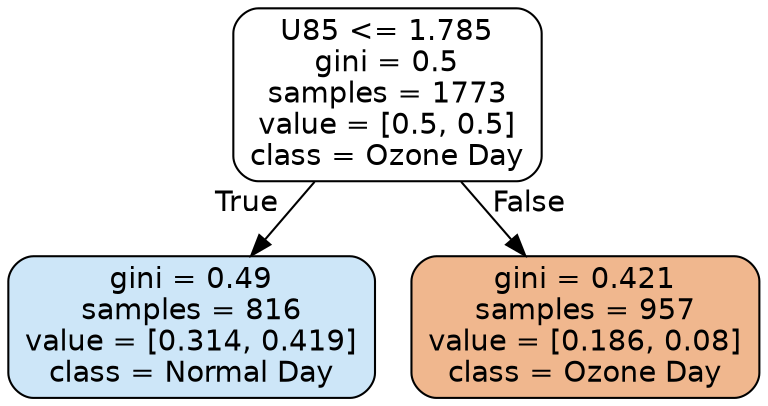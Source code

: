 digraph Tree {
node [shape=box, style="filled, rounded", color="black", fontname=helvetica] ;
edge [fontname=helvetica] ;
0 [label="U85 <= 1.785\ngini = 0.5\nsamples = 1773\nvalue = [0.5, 0.5]\nclass = Ozone Day", fillcolor="#ffffff"] ;
1 [label="gini = 0.49\nsamples = 816\nvalue = [0.314, 0.419]\nclass = Normal Day", fillcolor="#cde6f8"] ;
0 -> 1 [labeldistance=2.5, labelangle=45, headlabel="True"] ;
2 [label="gini = 0.421\nsamples = 957\nvalue = [0.186, 0.08]\nclass = Ozone Day", fillcolor="#f0b78e"] ;
0 -> 2 [labeldistance=2.5, labelangle=-45, headlabel="False"] ;
}